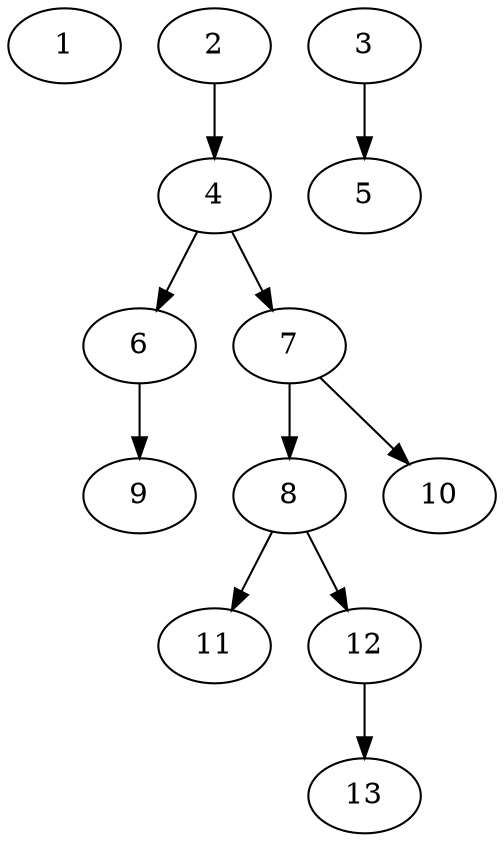 // DAG (tier=1-easy, mode=data, n=13, ccr=0.339, fat=0.432, density=0.270, regular=0.646, jump=0.078, mindata=1048576, maxdata=8388608)
// DAG automatically generated by daggen at Sun Aug 24 16:33:33 2025
// /home/ermia/Project/Environments/daggen/bin/daggen --dot --ccr 0.339 --fat 0.432 --regular 0.646 --density 0.270 --jump 0.078 --mindata 1048576 --maxdata 8388608 -n 13 
digraph G {
  1 [size="22362322256033940", alpha="0.09", expect_size="11181161128016970"]
  2 [size="22722514918890799104", alpha="0.02", expect_size="11361257459445399552"]
  2 -> 4 [size ="64179192987648"]
  3 [size="88888148716764304", alpha="0.07", expect_size="44444074358382152"]
  3 -> 5 [size ="219558862389248"]
  4 [size="92999446622861680", alpha="0.17", expect_size="46499723311430840"]
  4 -> 6 [size ="47117972275200"]
  4 -> 7 [size ="47117972275200"]
  5 [size="22822103518675652", alpha="0.19", expect_size="11411051759337826"]
  6 [size="610083458007184896", alpha="0.07", expect_size="305041729003592448"]
  6 -> 9 [size ="228401025646592"]
  7 [size="134865213286945840", alpha="0.12", expect_size="67432606643472920"]
  7 -> 8 [size ="136509126606848"]
  7 -> 10 [size ="136509126606848"]
  8 [size="17699590962675712000", alpha="0.00", expect_size="8849795481337856000"]
  8 -> 11 [size ="54333223731200"]
  8 -> 12 [size ="54333223731200"]
  9 [size="666457292565679616", alpha="0.19", expect_size="333228646282839808"]
  10 [size="620713365403793664", alpha="0.06", expect_size="310356682701896832"]
  11 [size="275365485314821696", alpha="0.17", expect_size="137682742657410848"]
  12 [size="517029885881171836928", alpha="0.20", expect_size="258514942940585918464"]
  12 -> 13 [size ="515347790692352"]
  13 [size="422825814170252", alpha="0.14", expect_size="211412907085126"]
}